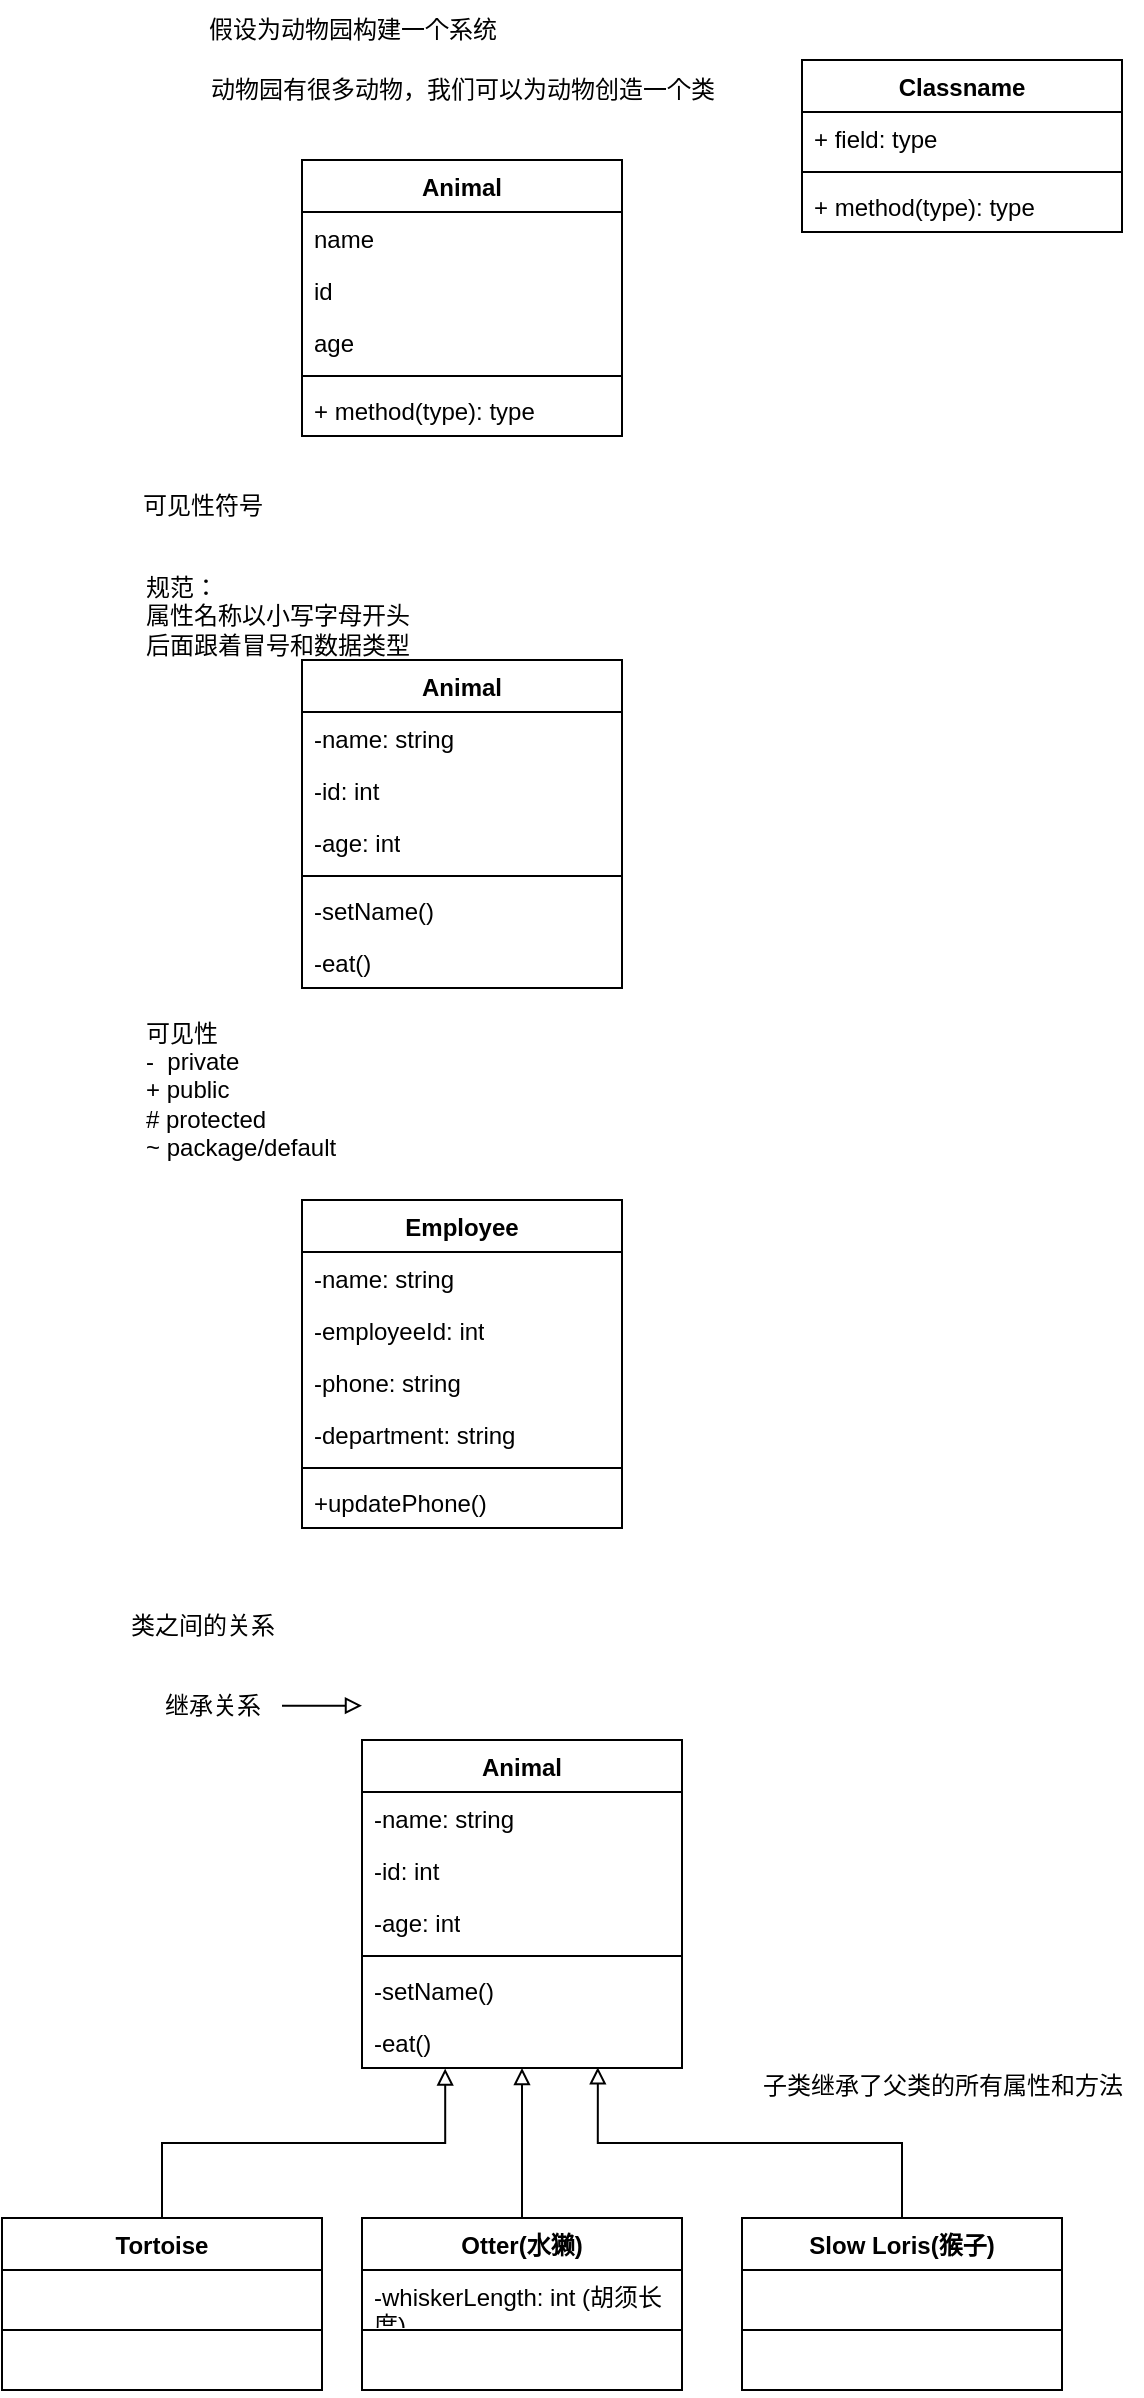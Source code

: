 <mxfile version="24.4.0" type="github">
  <diagram id="C5RBs43oDa-KdzZeNtuy" name="Page-1">
    <mxGraphModel dx="399" dy="235" grid="1" gridSize="10" guides="1" tooltips="1" connect="1" arrows="1" fold="1" page="1" pageScale="1" pageWidth="827" pageHeight="1169" math="0" shadow="0">
      <root>
        <mxCell id="WIyWlLk6GJQsqaUBKTNV-0" />
        <mxCell id="WIyWlLk6GJQsqaUBKTNV-1" parent="WIyWlLk6GJQsqaUBKTNV-0" />
        <mxCell id="TiM2d6CwaubQ9dYnSy1R-23" value="假设为动物园构建一个系统" style="text;html=1;align=center;verticalAlign=middle;resizable=0;points=[];autosize=1;strokeColor=none;fillColor=none;" vertex="1" parent="WIyWlLk6GJQsqaUBKTNV-1">
          <mxGeometry x="180" y="110" width="170" height="30" as="geometry" />
        </mxCell>
        <mxCell id="TiM2d6CwaubQ9dYnSy1R-24" value="动物园有很多动物，我们可以为动物创造一个类" style="text;html=1;align=center;verticalAlign=middle;resizable=0;points=[];autosize=1;strokeColor=none;fillColor=none;" vertex="1" parent="WIyWlLk6GJQsqaUBKTNV-1">
          <mxGeometry x="180" y="140" width="280" height="30" as="geometry" />
        </mxCell>
        <mxCell id="TiM2d6CwaubQ9dYnSy1R-25" value="Classname" style="swimlane;fontStyle=1;align=center;verticalAlign=top;childLayout=stackLayout;horizontal=1;startSize=26;horizontalStack=0;resizeParent=1;resizeParentMax=0;resizeLast=0;collapsible=1;marginBottom=0;whiteSpace=wrap;html=1;" vertex="1" parent="WIyWlLk6GJQsqaUBKTNV-1">
          <mxGeometry x="490" y="140" width="160" height="86" as="geometry" />
        </mxCell>
        <mxCell id="TiM2d6CwaubQ9dYnSy1R-26" value="+ field: type" style="text;strokeColor=none;fillColor=none;align=left;verticalAlign=top;spacingLeft=4;spacingRight=4;overflow=hidden;rotatable=0;points=[[0,0.5],[1,0.5]];portConstraint=eastwest;whiteSpace=wrap;html=1;" vertex="1" parent="TiM2d6CwaubQ9dYnSy1R-25">
          <mxGeometry y="26" width="160" height="26" as="geometry" />
        </mxCell>
        <mxCell id="TiM2d6CwaubQ9dYnSy1R-27" value="" style="line;strokeWidth=1;fillColor=none;align=left;verticalAlign=middle;spacingTop=-1;spacingLeft=3;spacingRight=3;rotatable=0;labelPosition=right;points=[];portConstraint=eastwest;strokeColor=inherit;" vertex="1" parent="TiM2d6CwaubQ9dYnSy1R-25">
          <mxGeometry y="52" width="160" height="8" as="geometry" />
        </mxCell>
        <mxCell id="TiM2d6CwaubQ9dYnSy1R-28" value="+ method(type): type" style="text;strokeColor=none;fillColor=none;align=left;verticalAlign=top;spacingLeft=4;spacingRight=4;overflow=hidden;rotatable=0;points=[[0,0.5],[1,0.5]];portConstraint=eastwest;whiteSpace=wrap;html=1;" vertex="1" parent="TiM2d6CwaubQ9dYnSy1R-25">
          <mxGeometry y="60" width="160" height="26" as="geometry" />
        </mxCell>
        <mxCell id="TiM2d6CwaubQ9dYnSy1R-29" value="Animal" style="swimlane;fontStyle=1;align=center;verticalAlign=top;childLayout=stackLayout;horizontal=1;startSize=26;horizontalStack=0;resizeParent=1;resizeParentMax=0;resizeLast=0;collapsible=1;marginBottom=0;whiteSpace=wrap;html=1;" vertex="1" parent="WIyWlLk6GJQsqaUBKTNV-1">
          <mxGeometry x="240" y="190" width="160" height="138" as="geometry" />
        </mxCell>
        <mxCell id="TiM2d6CwaubQ9dYnSy1R-33" value="name" style="text;strokeColor=none;fillColor=none;align=left;verticalAlign=top;spacingLeft=4;spacingRight=4;overflow=hidden;rotatable=0;points=[[0,0.5],[1,0.5]];portConstraint=eastwest;whiteSpace=wrap;html=1;" vertex="1" parent="TiM2d6CwaubQ9dYnSy1R-29">
          <mxGeometry y="26" width="160" height="26" as="geometry" />
        </mxCell>
        <mxCell id="TiM2d6CwaubQ9dYnSy1R-30" value="id" style="text;strokeColor=none;fillColor=none;align=left;verticalAlign=top;spacingLeft=4;spacingRight=4;overflow=hidden;rotatable=0;points=[[0,0.5],[1,0.5]];portConstraint=eastwest;whiteSpace=wrap;html=1;" vertex="1" parent="TiM2d6CwaubQ9dYnSy1R-29">
          <mxGeometry y="52" width="160" height="26" as="geometry" />
        </mxCell>
        <mxCell id="TiM2d6CwaubQ9dYnSy1R-39" value="age" style="text;strokeColor=none;fillColor=none;align=left;verticalAlign=top;spacingLeft=4;spacingRight=4;overflow=hidden;rotatable=0;points=[[0,0.5],[1,0.5]];portConstraint=eastwest;whiteSpace=wrap;html=1;" vertex="1" parent="TiM2d6CwaubQ9dYnSy1R-29">
          <mxGeometry y="78" width="160" height="26" as="geometry" />
        </mxCell>
        <mxCell id="TiM2d6CwaubQ9dYnSy1R-31" value="" style="line;strokeWidth=1;fillColor=none;align=left;verticalAlign=middle;spacingTop=-1;spacingLeft=3;spacingRight=3;rotatable=0;labelPosition=right;points=[];portConstraint=eastwest;strokeColor=inherit;" vertex="1" parent="TiM2d6CwaubQ9dYnSy1R-29">
          <mxGeometry y="104" width="160" height="8" as="geometry" />
        </mxCell>
        <mxCell id="TiM2d6CwaubQ9dYnSy1R-32" value="+ method(type): type" style="text;strokeColor=none;fillColor=none;align=left;verticalAlign=top;spacingLeft=4;spacingRight=4;overflow=hidden;rotatable=0;points=[[0,0.5],[1,0.5]];portConstraint=eastwest;whiteSpace=wrap;html=1;" vertex="1" parent="TiM2d6CwaubQ9dYnSy1R-29">
          <mxGeometry y="112" width="160" height="26" as="geometry" />
        </mxCell>
        <mxCell id="TiM2d6CwaubQ9dYnSy1R-40" value="可见性符号" style="text;html=1;align=center;verticalAlign=middle;resizable=0;points=[];autosize=1;strokeColor=none;fillColor=none;" vertex="1" parent="WIyWlLk6GJQsqaUBKTNV-1">
          <mxGeometry x="150" y="348" width="80" height="30" as="geometry" />
        </mxCell>
        <mxCell id="TiM2d6CwaubQ9dYnSy1R-41" value="规范：&lt;div&gt;属性名称以小写字母开头&lt;/div&gt;&lt;div&gt;后面跟着冒号和数据类型&lt;/div&gt;&lt;div&gt;&lt;br&gt;&lt;/div&gt;" style="text;html=1;align=left;verticalAlign=middle;resizable=0;points=[];autosize=1;strokeColor=none;fillColor=none;" vertex="1" parent="WIyWlLk6GJQsqaUBKTNV-1">
          <mxGeometry x="160" y="390" width="160" height="70" as="geometry" />
        </mxCell>
        <mxCell id="TiM2d6CwaubQ9dYnSy1R-42" value="Animal" style="swimlane;fontStyle=1;align=center;verticalAlign=top;childLayout=stackLayout;horizontal=1;startSize=26;horizontalStack=0;resizeParent=1;resizeParentMax=0;resizeLast=0;collapsible=1;marginBottom=0;whiteSpace=wrap;html=1;" vertex="1" parent="WIyWlLk6GJQsqaUBKTNV-1">
          <mxGeometry x="240" y="440" width="160" height="164" as="geometry" />
        </mxCell>
        <mxCell id="TiM2d6CwaubQ9dYnSy1R-43" value="-name: string" style="text;strokeColor=none;fillColor=none;align=left;verticalAlign=top;spacingLeft=4;spacingRight=4;overflow=hidden;rotatable=0;points=[[0,0.5],[1,0.5]];portConstraint=eastwest;whiteSpace=wrap;html=1;" vertex="1" parent="TiM2d6CwaubQ9dYnSy1R-42">
          <mxGeometry y="26" width="160" height="26" as="geometry" />
        </mxCell>
        <mxCell id="TiM2d6CwaubQ9dYnSy1R-44" value="-id: int" style="text;strokeColor=none;fillColor=none;align=left;verticalAlign=top;spacingLeft=4;spacingRight=4;overflow=hidden;rotatable=0;points=[[0,0.5],[1,0.5]];portConstraint=eastwest;whiteSpace=wrap;html=1;" vertex="1" parent="TiM2d6CwaubQ9dYnSy1R-42">
          <mxGeometry y="52" width="160" height="26" as="geometry" />
        </mxCell>
        <mxCell id="TiM2d6CwaubQ9dYnSy1R-45" value="-age: int" style="text;strokeColor=none;fillColor=none;align=left;verticalAlign=top;spacingLeft=4;spacingRight=4;overflow=hidden;rotatable=0;points=[[0,0.5],[1,0.5]];portConstraint=eastwest;whiteSpace=wrap;html=1;" vertex="1" parent="TiM2d6CwaubQ9dYnSy1R-42">
          <mxGeometry y="78" width="160" height="26" as="geometry" />
        </mxCell>
        <mxCell id="TiM2d6CwaubQ9dYnSy1R-46" value="" style="line;strokeWidth=1;fillColor=none;align=left;verticalAlign=middle;spacingTop=-1;spacingLeft=3;spacingRight=3;rotatable=0;labelPosition=right;points=[];portConstraint=eastwest;strokeColor=inherit;" vertex="1" parent="TiM2d6CwaubQ9dYnSy1R-42">
          <mxGeometry y="104" width="160" height="8" as="geometry" />
        </mxCell>
        <mxCell id="TiM2d6CwaubQ9dYnSy1R-47" value="-setName()" style="text;strokeColor=none;fillColor=none;align=left;verticalAlign=top;spacingLeft=4;spacingRight=4;overflow=hidden;rotatable=0;points=[[0,0.5],[1,0.5]];portConstraint=eastwest;whiteSpace=wrap;html=1;" vertex="1" parent="TiM2d6CwaubQ9dYnSy1R-42">
          <mxGeometry y="112" width="160" height="26" as="geometry" />
        </mxCell>
        <mxCell id="TiM2d6CwaubQ9dYnSy1R-48" value="-eat()" style="text;strokeColor=none;fillColor=none;align=left;verticalAlign=top;spacingLeft=4;spacingRight=4;overflow=hidden;rotatable=0;points=[[0,0.5],[1,0.5]];portConstraint=eastwest;whiteSpace=wrap;html=1;" vertex="1" parent="TiM2d6CwaubQ9dYnSy1R-42">
          <mxGeometry y="138" width="160" height="26" as="geometry" />
        </mxCell>
        <mxCell id="TiM2d6CwaubQ9dYnSy1R-49" value="可见性&lt;div&gt;-&amp;nbsp; private&lt;/div&gt;&lt;div&gt;+ public&lt;/div&gt;&lt;div&gt;# protected&lt;/div&gt;&lt;div&gt;~ package/default&lt;/div&gt;" style="text;html=1;align=left;verticalAlign=middle;resizable=0;points=[];autosize=1;strokeColor=none;fillColor=none;" vertex="1" parent="WIyWlLk6GJQsqaUBKTNV-1">
          <mxGeometry x="160" y="610" width="120" height="90" as="geometry" />
        </mxCell>
        <mxCell id="TiM2d6CwaubQ9dYnSy1R-50" value="Employee" style="swimlane;fontStyle=1;align=center;verticalAlign=top;childLayout=stackLayout;horizontal=1;startSize=26;horizontalStack=0;resizeParent=1;resizeParentMax=0;resizeLast=0;collapsible=1;marginBottom=0;whiteSpace=wrap;html=1;" vertex="1" parent="WIyWlLk6GJQsqaUBKTNV-1">
          <mxGeometry x="240" y="710" width="160" height="164" as="geometry" />
        </mxCell>
        <mxCell id="TiM2d6CwaubQ9dYnSy1R-51" value="-name: string" style="text;strokeColor=none;fillColor=none;align=left;verticalAlign=top;spacingLeft=4;spacingRight=4;overflow=hidden;rotatable=0;points=[[0,0.5],[1,0.5]];portConstraint=eastwest;whiteSpace=wrap;html=1;" vertex="1" parent="TiM2d6CwaubQ9dYnSy1R-50">
          <mxGeometry y="26" width="160" height="26" as="geometry" />
        </mxCell>
        <mxCell id="TiM2d6CwaubQ9dYnSy1R-52" value="-employeeId: int" style="text;strokeColor=none;fillColor=none;align=left;verticalAlign=top;spacingLeft=4;spacingRight=4;overflow=hidden;rotatable=0;points=[[0,0.5],[1,0.5]];portConstraint=eastwest;whiteSpace=wrap;html=1;" vertex="1" parent="TiM2d6CwaubQ9dYnSy1R-50">
          <mxGeometry y="52" width="160" height="26" as="geometry" />
        </mxCell>
        <mxCell id="TiM2d6CwaubQ9dYnSy1R-53" value="-phone: string" style="text;strokeColor=none;fillColor=none;align=left;verticalAlign=top;spacingLeft=4;spacingRight=4;overflow=hidden;rotatable=0;points=[[0,0.5],[1,0.5]];portConstraint=eastwest;whiteSpace=wrap;html=1;" vertex="1" parent="TiM2d6CwaubQ9dYnSy1R-50">
          <mxGeometry y="78" width="160" height="26" as="geometry" />
        </mxCell>
        <mxCell id="TiM2d6CwaubQ9dYnSy1R-55" value="-department: string" style="text;strokeColor=none;fillColor=none;align=left;verticalAlign=top;spacingLeft=4;spacingRight=4;overflow=hidden;rotatable=0;points=[[0,0.5],[1,0.5]];portConstraint=eastwest;whiteSpace=wrap;html=1;" vertex="1" parent="TiM2d6CwaubQ9dYnSy1R-50">
          <mxGeometry y="104" width="160" height="26" as="geometry" />
        </mxCell>
        <mxCell id="TiM2d6CwaubQ9dYnSy1R-54" value="" style="line;strokeWidth=1;fillColor=none;align=left;verticalAlign=middle;spacingTop=-1;spacingLeft=3;spacingRight=3;rotatable=0;labelPosition=right;points=[];portConstraint=eastwest;strokeColor=inherit;" vertex="1" parent="TiM2d6CwaubQ9dYnSy1R-50">
          <mxGeometry y="130" width="160" height="8" as="geometry" />
        </mxCell>
        <mxCell id="TiM2d6CwaubQ9dYnSy1R-56" value="+updatePhone()" style="text;strokeColor=none;fillColor=none;align=left;verticalAlign=top;spacingLeft=4;spacingRight=4;overflow=hidden;rotatable=0;points=[[0,0.5],[1,0.5]];portConstraint=eastwest;whiteSpace=wrap;html=1;" vertex="1" parent="TiM2d6CwaubQ9dYnSy1R-50">
          <mxGeometry y="138" width="160" height="26" as="geometry" />
        </mxCell>
        <mxCell id="TiM2d6CwaubQ9dYnSy1R-57" value="类之间的关系" style="text;html=1;align=center;verticalAlign=middle;resizable=0;points=[];autosize=1;strokeColor=none;fillColor=none;" vertex="1" parent="WIyWlLk6GJQsqaUBKTNV-1">
          <mxGeometry x="140" y="908" width="100" height="30" as="geometry" />
        </mxCell>
        <mxCell id="TiM2d6CwaubQ9dYnSy1R-58" value="继承关系" style="text;html=1;align=center;verticalAlign=middle;resizable=0;points=[];autosize=1;strokeColor=none;fillColor=none;" vertex="1" parent="WIyWlLk6GJQsqaUBKTNV-1">
          <mxGeometry x="160" y="948" width="70" height="30" as="geometry" />
        </mxCell>
        <mxCell id="TiM2d6CwaubQ9dYnSy1R-59" value="" style="endArrow=block;html=1;rounded=0;endFill=0;" edge="1" parent="WIyWlLk6GJQsqaUBKTNV-1">
          <mxGeometry width="50" height="50" relative="1" as="geometry">
            <mxPoint x="230" y="962.86" as="sourcePoint" />
            <mxPoint x="270" y="962.86" as="targetPoint" />
          </mxGeometry>
        </mxCell>
        <mxCell id="TiM2d6CwaubQ9dYnSy1R-61" value="Animal" style="swimlane;fontStyle=1;align=center;verticalAlign=top;childLayout=stackLayout;horizontal=1;startSize=26;horizontalStack=0;resizeParent=1;resizeParentMax=0;resizeLast=0;collapsible=1;marginBottom=0;whiteSpace=wrap;html=1;" vertex="1" parent="WIyWlLk6GJQsqaUBKTNV-1">
          <mxGeometry x="270" y="980" width="160" height="164" as="geometry" />
        </mxCell>
        <mxCell id="TiM2d6CwaubQ9dYnSy1R-62" value="-name: string" style="text;strokeColor=none;fillColor=none;align=left;verticalAlign=top;spacingLeft=4;spacingRight=4;overflow=hidden;rotatable=0;points=[[0,0.5],[1,0.5]];portConstraint=eastwest;whiteSpace=wrap;html=1;" vertex="1" parent="TiM2d6CwaubQ9dYnSy1R-61">
          <mxGeometry y="26" width="160" height="26" as="geometry" />
        </mxCell>
        <mxCell id="TiM2d6CwaubQ9dYnSy1R-63" value="-id: int" style="text;strokeColor=none;fillColor=none;align=left;verticalAlign=top;spacingLeft=4;spacingRight=4;overflow=hidden;rotatable=0;points=[[0,0.5],[1,0.5]];portConstraint=eastwest;whiteSpace=wrap;html=1;" vertex="1" parent="TiM2d6CwaubQ9dYnSy1R-61">
          <mxGeometry y="52" width="160" height="26" as="geometry" />
        </mxCell>
        <mxCell id="TiM2d6CwaubQ9dYnSy1R-64" value="-age: int" style="text;strokeColor=none;fillColor=none;align=left;verticalAlign=top;spacingLeft=4;spacingRight=4;overflow=hidden;rotatable=0;points=[[0,0.5],[1,0.5]];portConstraint=eastwest;whiteSpace=wrap;html=1;" vertex="1" parent="TiM2d6CwaubQ9dYnSy1R-61">
          <mxGeometry y="78" width="160" height="26" as="geometry" />
        </mxCell>
        <mxCell id="TiM2d6CwaubQ9dYnSy1R-65" value="" style="line;strokeWidth=1;fillColor=none;align=left;verticalAlign=middle;spacingTop=-1;spacingLeft=3;spacingRight=3;rotatable=0;labelPosition=right;points=[];portConstraint=eastwest;strokeColor=inherit;" vertex="1" parent="TiM2d6CwaubQ9dYnSy1R-61">
          <mxGeometry y="104" width="160" height="8" as="geometry" />
        </mxCell>
        <mxCell id="TiM2d6CwaubQ9dYnSy1R-66" value="-setName()" style="text;strokeColor=none;fillColor=none;align=left;verticalAlign=top;spacingLeft=4;spacingRight=4;overflow=hidden;rotatable=0;points=[[0,0.5],[1,0.5]];portConstraint=eastwest;whiteSpace=wrap;html=1;" vertex="1" parent="TiM2d6CwaubQ9dYnSy1R-61">
          <mxGeometry y="112" width="160" height="26" as="geometry" />
        </mxCell>
        <mxCell id="TiM2d6CwaubQ9dYnSy1R-67" value="-eat()" style="text;strokeColor=none;fillColor=none;align=left;verticalAlign=top;spacingLeft=4;spacingRight=4;overflow=hidden;rotatable=0;points=[[0,0.5],[1,0.5]];portConstraint=eastwest;whiteSpace=wrap;html=1;" vertex="1" parent="TiM2d6CwaubQ9dYnSy1R-61">
          <mxGeometry y="138" width="160" height="26" as="geometry" />
        </mxCell>
        <mxCell id="TiM2d6CwaubQ9dYnSy1R-86" style="edgeStyle=orthogonalEdgeStyle;rounded=0;orthogonalLoop=1;jettySize=auto;html=1;exitX=0.5;exitY=0;exitDx=0;exitDy=0;endArrow=block;endFill=0;entryX=0.26;entryY=1.012;entryDx=0;entryDy=0;entryPerimeter=0;" edge="1" parent="WIyWlLk6GJQsqaUBKTNV-1" source="TiM2d6CwaubQ9dYnSy1R-72" target="TiM2d6CwaubQ9dYnSy1R-67">
          <mxGeometry relative="1" as="geometry">
            <mxPoint x="310" y="1150" as="targetPoint" />
          </mxGeometry>
        </mxCell>
        <mxCell id="TiM2d6CwaubQ9dYnSy1R-72" value="Tortoise" style="swimlane;fontStyle=1;align=center;verticalAlign=top;childLayout=stackLayout;horizontal=1;startSize=26;horizontalStack=0;resizeParent=1;resizeParentMax=0;resizeLast=0;collapsible=1;marginBottom=0;whiteSpace=wrap;html=1;" vertex="1" parent="WIyWlLk6GJQsqaUBKTNV-1">
          <mxGeometry x="90" y="1219" width="160" height="86" as="geometry" />
        </mxCell>
        <mxCell id="TiM2d6CwaubQ9dYnSy1R-73" value="&amp;nbsp;" style="text;strokeColor=none;fillColor=none;align=left;verticalAlign=top;spacingLeft=4;spacingRight=4;overflow=hidden;rotatable=0;points=[[0,0.5],[1,0.5]];portConstraint=eastwest;whiteSpace=wrap;html=1;" vertex="1" parent="TiM2d6CwaubQ9dYnSy1R-72">
          <mxGeometry y="26" width="160" height="26" as="geometry" />
        </mxCell>
        <mxCell id="TiM2d6CwaubQ9dYnSy1R-74" value="" style="line;strokeWidth=1;fillColor=none;align=left;verticalAlign=middle;spacingTop=-1;spacingLeft=3;spacingRight=3;rotatable=0;labelPosition=right;points=[];portConstraint=eastwest;strokeColor=inherit;" vertex="1" parent="TiM2d6CwaubQ9dYnSy1R-72">
          <mxGeometry y="52" width="160" height="8" as="geometry" />
        </mxCell>
        <mxCell id="TiM2d6CwaubQ9dYnSy1R-75" value="&amp;nbsp;" style="text;strokeColor=none;fillColor=none;align=left;verticalAlign=top;spacingLeft=4;spacingRight=4;overflow=hidden;rotatable=0;points=[[0,0.5],[1,0.5]];portConstraint=eastwest;whiteSpace=wrap;html=1;" vertex="1" parent="TiM2d6CwaubQ9dYnSy1R-72">
          <mxGeometry y="60" width="160" height="26" as="geometry" />
        </mxCell>
        <mxCell id="TiM2d6CwaubQ9dYnSy1R-85" style="edgeStyle=orthogonalEdgeStyle;rounded=0;orthogonalLoop=1;jettySize=auto;html=1;entryX=0.5;entryY=1;entryDx=0;entryDy=0;endArrow=block;endFill=0;" edge="1" parent="WIyWlLk6GJQsqaUBKTNV-1" source="TiM2d6CwaubQ9dYnSy1R-76" target="TiM2d6CwaubQ9dYnSy1R-61">
          <mxGeometry relative="1" as="geometry">
            <mxPoint x="340" y="1190" as="targetPoint" />
          </mxGeometry>
        </mxCell>
        <mxCell id="TiM2d6CwaubQ9dYnSy1R-76" value="Otter(水獭)" style="swimlane;fontStyle=1;align=center;verticalAlign=top;childLayout=stackLayout;horizontal=1;startSize=26;horizontalStack=0;resizeParent=1;resizeParentMax=0;resizeLast=0;collapsible=1;marginBottom=0;whiteSpace=wrap;html=1;" vertex="1" parent="WIyWlLk6GJQsqaUBKTNV-1">
          <mxGeometry x="270" y="1219" width="160" height="86" as="geometry" />
        </mxCell>
        <mxCell id="TiM2d6CwaubQ9dYnSy1R-77" value="-whiskerLength: int (胡须长度)" style="text;strokeColor=none;fillColor=none;align=left;verticalAlign=top;spacingLeft=4;spacingRight=4;overflow=hidden;rotatable=0;points=[[0,0.5],[1,0.5]];portConstraint=eastwest;whiteSpace=wrap;html=1;" vertex="1" parent="TiM2d6CwaubQ9dYnSy1R-76">
          <mxGeometry y="26" width="160" height="26" as="geometry" />
        </mxCell>
        <mxCell id="TiM2d6CwaubQ9dYnSy1R-78" value="" style="line;strokeWidth=1;fillColor=none;align=left;verticalAlign=middle;spacingTop=-1;spacingLeft=3;spacingRight=3;rotatable=0;labelPosition=right;points=[];portConstraint=eastwest;strokeColor=inherit;" vertex="1" parent="TiM2d6CwaubQ9dYnSy1R-76">
          <mxGeometry y="52" width="160" height="8" as="geometry" />
        </mxCell>
        <mxCell id="TiM2d6CwaubQ9dYnSy1R-79" value="&amp;nbsp;" style="text;strokeColor=none;fillColor=none;align=left;verticalAlign=top;spacingLeft=4;spacingRight=4;overflow=hidden;rotatable=0;points=[[0,0.5],[1,0.5]];portConstraint=eastwest;whiteSpace=wrap;html=1;" vertex="1" parent="TiM2d6CwaubQ9dYnSy1R-76">
          <mxGeometry y="60" width="160" height="26" as="geometry" />
        </mxCell>
        <mxCell id="TiM2d6CwaubQ9dYnSy1R-80" value="Slow Loris(猴子)" style="swimlane;fontStyle=1;align=center;verticalAlign=top;childLayout=stackLayout;horizontal=1;startSize=26;horizontalStack=0;resizeParent=1;resizeParentMax=0;resizeLast=0;collapsible=1;marginBottom=0;whiteSpace=wrap;html=1;" vertex="1" parent="WIyWlLk6GJQsqaUBKTNV-1">
          <mxGeometry x="460" y="1219" width="160" height="86" as="geometry" />
        </mxCell>
        <mxCell id="TiM2d6CwaubQ9dYnSy1R-81" value="&amp;nbsp;" style="text;strokeColor=none;fillColor=none;align=left;verticalAlign=top;spacingLeft=4;spacingRight=4;overflow=hidden;rotatable=0;points=[[0,0.5],[1,0.5]];portConstraint=eastwest;whiteSpace=wrap;html=1;" vertex="1" parent="TiM2d6CwaubQ9dYnSy1R-80">
          <mxGeometry y="26" width="160" height="26" as="geometry" />
        </mxCell>
        <mxCell id="TiM2d6CwaubQ9dYnSy1R-82" value="" style="line;strokeWidth=1;fillColor=none;align=left;verticalAlign=middle;spacingTop=-1;spacingLeft=3;spacingRight=3;rotatable=0;labelPosition=right;points=[];portConstraint=eastwest;strokeColor=inherit;" vertex="1" parent="TiM2d6CwaubQ9dYnSy1R-80">
          <mxGeometry y="52" width="160" height="8" as="geometry" />
        </mxCell>
        <mxCell id="TiM2d6CwaubQ9dYnSy1R-83" value="&amp;nbsp;" style="text;strokeColor=none;fillColor=none;align=left;verticalAlign=top;spacingLeft=4;spacingRight=4;overflow=hidden;rotatable=0;points=[[0,0.5],[1,0.5]];portConstraint=eastwest;whiteSpace=wrap;html=1;" vertex="1" parent="TiM2d6CwaubQ9dYnSy1R-80">
          <mxGeometry y="60" width="160" height="26" as="geometry" />
        </mxCell>
        <mxCell id="TiM2d6CwaubQ9dYnSy1R-87" style="edgeStyle=orthogonalEdgeStyle;rounded=0;orthogonalLoop=1;jettySize=auto;html=1;exitX=0.5;exitY=0;exitDx=0;exitDy=0;entryX=0.737;entryY=0.988;entryDx=0;entryDy=0;entryPerimeter=0;endArrow=block;endFill=0;" edge="1" parent="WIyWlLk6GJQsqaUBKTNV-1" source="TiM2d6CwaubQ9dYnSy1R-80" target="TiM2d6CwaubQ9dYnSy1R-67">
          <mxGeometry relative="1" as="geometry" />
        </mxCell>
        <mxCell id="TiM2d6CwaubQ9dYnSy1R-88" value="子类继承了父类的所有属性和方法" style="text;html=1;align=center;verticalAlign=middle;resizable=0;points=[];autosize=1;strokeColor=none;fillColor=none;" vertex="1" parent="WIyWlLk6GJQsqaUBKTNV-1">
          <mxGeometry x="460" y="1138" width="200" height="30" as="geometry" />
        </mxCell>
      </root>
    </mxGraphModel>
  </diagram>
</mxfile>
